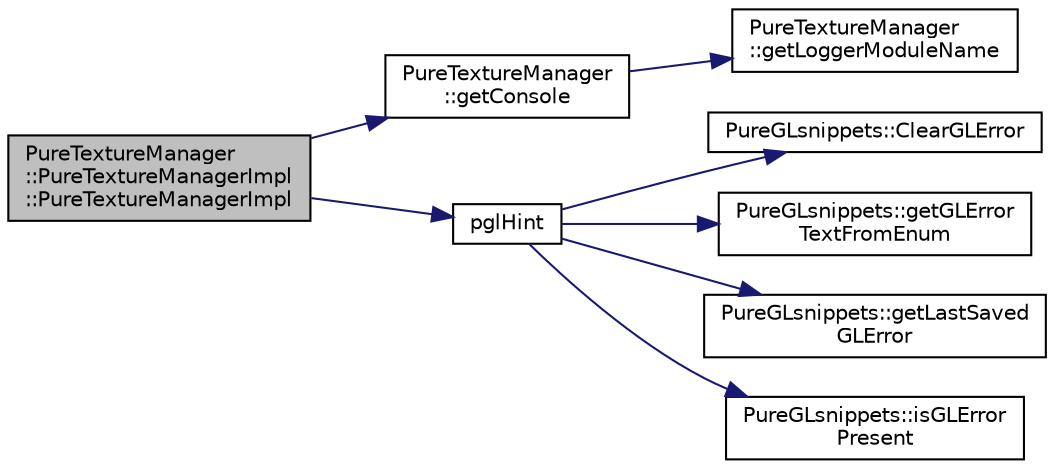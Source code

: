 digraph "PureTextureManager::PureTextureManagerImpl::PureTextureManagerImpl"
{
 // LATEX_PDF_SIZE
  edge [fontname="Helvetica",fontsize="10",labelfontname="Helvetica",labelfontsize="10"];
  node [fontname="Helvetica",fontsize="10",shape=record];
  rankdir="LR";
  Node1 [label="PureTextureManager\l::PureTextureManagerImpl\l::PureTextureManagerImpl",height=0.2,width=0.4,color="black", fillcolor="grey75", style="filled", fontcolor="black",tooltip="Sets default values."];
  Node1 -> Node2 [color="midnightblue",fontsize="10",style="solid",fontname="Helvetica"];
  Node2 [label="PureTextureManager\l::getConsole",height=0.2,width=0.4,color="black", fillcolor="white", style="filled",URL="$class_pure_texture_manager.html#ac99dfeef2dd9b496997d3de947b40d34",tooltip="Returns access to console preset with logger module name as this class."];
  Node2 -> Node3 [color="midnightblue",fontsize="10",style="solid",fontname="Helvetica"];
  Node3 [label="PureTextureManager\l::getLoggerModuleName",height=0.2,width=0.4,color="black", fillcolor="white", style="filled",URL="$class_pure_texture_manager.html#af1d0757c49967f97f1f06003791cf72a",tooltip="Returns the logger module name of this class."];
  Node1 -> Node4 [color="midnightblue",fontsize="10",style="solid",fontname="Helvetica"];
  Node4 [label="pglHint",height=0.2,width=0.4,color="black", fillcolor="white", style="filled",URL="$_pure_g_lsafe_funcs_8cpp.html#a15bcb0aab0bdf931a21b53c00a2fb95a",tooltip=" "];
  Node4 -> Node5 [color="midnightblue",fontsize="10",style="solid",fontname="Helvetica"];
  Node5 [label="PureGLsnippets::ClearGLError",height=0.2,width=0.4,color="black", fillcolor="white", style="filled",URL="$class_pure_g_lsnippets.html#a861a8137e889cc2e6dd0b81eee84a6c3",tooltip="Clears GL error state."];
  Node4 -> Node6 [color="midnightblue",fontsize="10",style="solid",fontname="Helvetica"];
  Node6 [label="PureGLsnippets::getGLError\lTextFromEnum",height=0.2,width=0.4,color="black", fillcolor="white", style="filled",URL="$class_pure_g_lsnippets.html#ac9c5e3570d082ea2c1f51b185e238641",tooltip="Gets the string representation of the given GL error."];
  Node4 -> Node7 [color="midnightblue",fontsize="10",style="solid",fontname="Helvetica"];
  Node7 [label="PureGLsnippets::getLastSaved\lGLError",height=0.2,width=0.4,color="black", fillcolor="white", style="filled",URL="$class_pure_g_lsnippets.html#a65daf410252a99c8a322fea26bd4caf1",tooltip="Gets the last saved GL error."];
  Node4 -> Node8 [color="midnightblue",fontsize="10",style="solid",fontname="Helvetica"];
  Node8 [label="PureGLsnippets::isGLError\lPresent",height=0.2,width=0.4,color="black", fillcolor="white", style="filled",URL="$class_pure_g_lsnippets.html#a9901675747b09835eb82ddbad3a91fa5",tooltip="Gets whether there is an error in OpenGL or not."];
}
